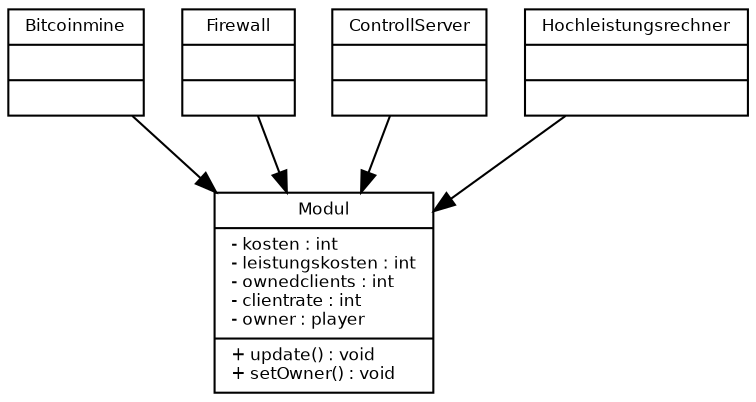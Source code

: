digraph G {
	fontname = "Bitstream Vera Sans"
	fontsize = 8

	node [
		fontname = "Bitstream Vera Sans"
		fontsize = 8
		shape = "record"
	]

	edge [
		fontname = "Bitstream Vera Sans"
		fontsize = 8
	]

	Module [
		label = "{Modul|- kosten : int\l- leistungskosten : int\l- ownedclients : int\l- clientrate : int\l- owner : player\l|+ update() : void\l+ setOwner() : void\l}"
	]

	Bitcoinmine [
		label = "{Bitcoinmine||}"
	]

	Firewall [
		label = "{Firewall||}"
	]

	ControllServer [
		label = "{ControllServer||}"
	]

	Hochleistungsrechner [
		label = "{Hochleistungsrechner||}"
	]

	Bitcoinmine -> Module
	Firewall -> Module
	ControllServer -> Module
	Hochleistungsrechner -> Module
}